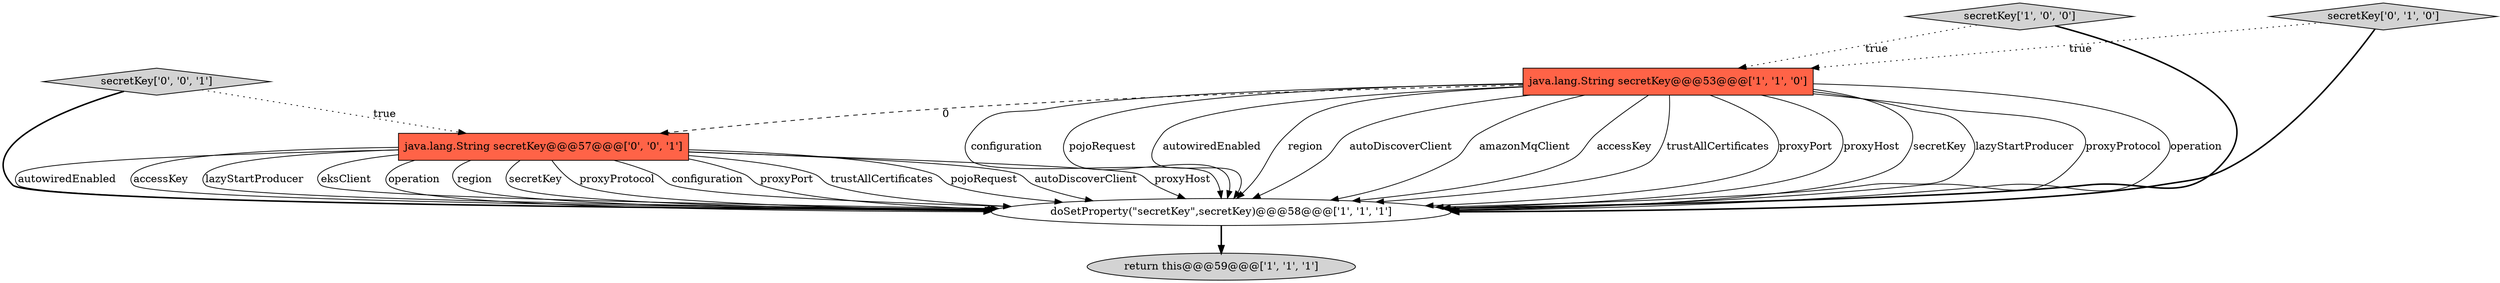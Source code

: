 digraph {
5 [style = filled, label = "secretKey['0', '0', '1']", fillcolor = lightgray, shape = diamond image = "AAA0AAABBB3BBB"];
1 [style = filled, label = "java.lang.String secretKey@@@53@@@['1', '1', '0']", fillcolor = tomato, shape = box image = "AAA0AAABBB1BBB"];
2 [style = filled, label = "doSetProperty(\"secretKey\",secretKey)@@@58@@@['1', '1', '1']", fillcolor = white, shape = ellipse image = "AAA0AAABBB1BBB"];
0 [style = filled, label = "secretKey['1', '0', '0']", fillcolor = lightgray, shape = diamond image = "AAA0AAABBB1BBB"];
3 [style = filled, label = "return this@@@59@@@['1', '1', '1']", fillcolor = lightgray, shape = ellipse image = "AAA0AAABBB1BBB"];
6 [style = filled, label = "java.lang.String secretKey@@@57@@@['0', '0', '1']", fillcolor = tomato, shape = box image = "AAA0AAABBB3BBB"];
4 [style = filled, label = "secretKey['0', '1', '0']", fillcolor = lightgray, shape = diamond image = "AAA0AAABBB2BBB"];
1->2 [style = solid, label="configuration"];
1->2 [style = solid, label="pojoRequest"];
1->2 [style = solid, label="autowiredEnabled"];
1->2 [style = solid, label="region"];
6->2 [style = solid, label="autowiredEnabled"];
4->1 [style = dotted, label="true"];
1->2 [style = solid, label="autoDiscoverClient"];
1->2 [style = solid, label="amazonMqClient"];
6->2 [style = solid, label="accessKey"];
2->3 [style = bold, label=""];
6->2 [style = solid, label="lazyStartProducer"];
6->2 [style = solid, label="eksClient"];
0->2 [style = bold, label=""];
1->2 [style = solid, label="accessKey"];
5->6 [style = dotted, label="true"];
1->2 [style = solid, label="trustAllCertificates"];
6->2 [style = solid, label="operation"];
4->2 [style = bold, label=""];
6->2 [style = solid, label="region"];
6->2 [style = solid, label="secretKey"];
6->2 [style = solid, label="proxyProtocol"];
1->2 [style = solid, label="proxyPort"];
5->2 [style = bold, label=""];
6->2 [style = solid, label="configuration"];
1->6 [style = dashed, label="0"];
6->2 [style = solid, label="proxyPort"];
1->2 [style = solid, label="proxyHost"];
6->2 [style = solid, label="trustAllCertificates"];
1->2 [style = solid, label="secretKey"];
6->2 [style = solid, label="pojoRequest"];
6->2 [style = solid, label="autoDiscoverClient"];
1->2 [style = solid, label="lazyStartProducer"];
1->2 [style = solid, label="proxyProtocol"];
6->2 [style = solid, label="proxyHost"];
1->2 [style = solid, label="operation"];
0->1 [style = dotted, label="true"];
}
